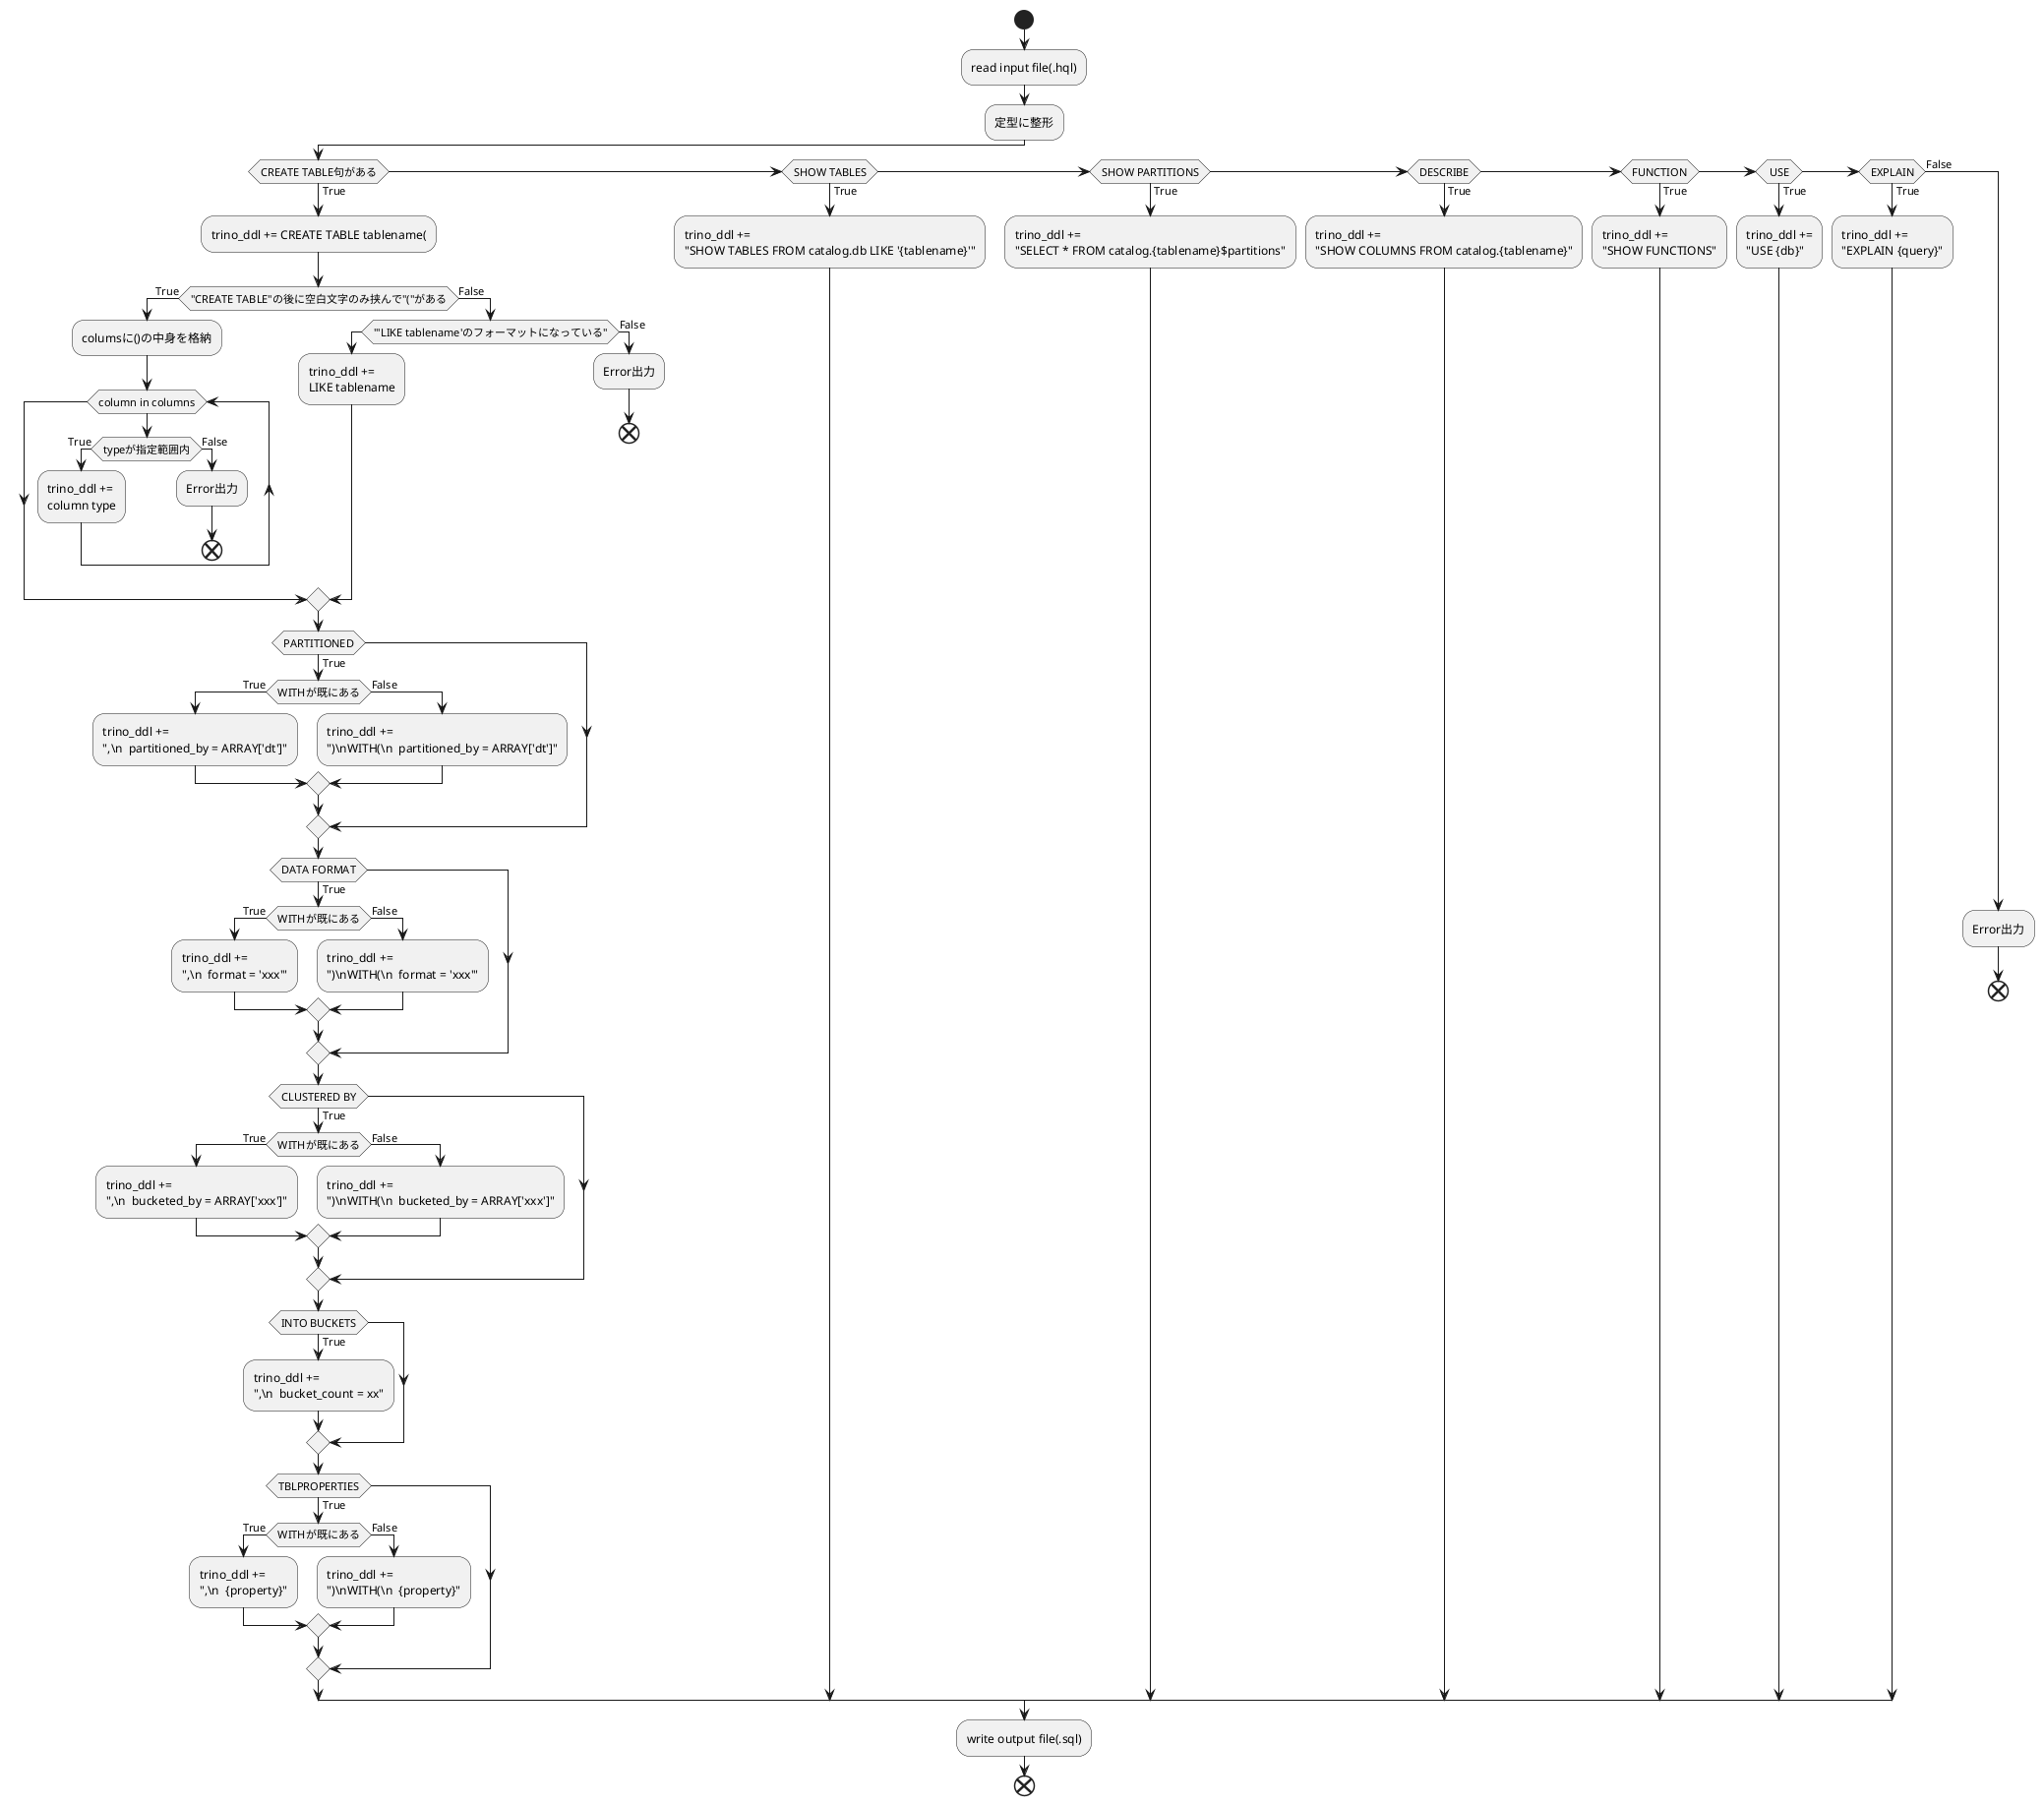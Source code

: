 @startuml name
start
    :read input file(.hql);
    :定型に整形;
    if (CREATE TABLE句がある) then (True)

        :trino_ddl += CREATE TABLE tablename(;
        if ("CREATE TABLE"の後に空白文字のみ挟んで"("がある) then (True)
            :columsに()の中身を格納;

            while (column in columns)

                if (typeが指定範囲内) then (True)
                    :trino_ddl += 
                    column type; 
                else (False)
                    :Error出力;
                    end
                endif  

            endwhile

        else (False)
            if ("'LIKE tablename'のフォーマットになっている")
                :trino_ddl += 
                LIKE tablename;
            else (False)
                :Error出力;
                end
            endif
        endif

        if (PARTITIONED) then (True)
            if (WITHが既にある) then (True)
                :trino_ddl += 
                ",\n  partitioned_by = ARRAY['dt']";
            else (False)
                :trino_ddl += 
                ")\nWITH(\n  partitioned_by = ARRAY['dt']";
            endif
        endif

        if (DATA FORMAT) then (True)
            if (WITHが既にある) then (True)
                :trino_ddl += 
                ",\n  format = 'xxx'";
            else (False)
                :trino_ddl += 
                ")\nWITH(\n  format = 'xxx'";
            endif

        endif

        if (CLUSTERED BY) then (True)
            if (WITHが既にある) then (True)
                :trino_ddl += 
                ",\n  bucketed_by = ARRAY['xxx']";
            else (False)
                :trino_ddl += 
                ")\nWITH(\n  bucketed_by = ARRAY['xxx']";
            endif

        endif

        if (INTO BUCKETS) then (True)
            :trino_ddl += 
            ",\n  bucket_count = xx";
        endif

        if (TBLPROPERTIES) then (True)
            if (WITHが既にある) then (True)
                :trino_ddl += 
                ",\n  {property}";
            else (False)
                :trino_ddl += 
                ")\nWITH(\n  {property}";
            endif

        endif

        



    elseif (SHOW TABLES) then (True)
        :trino_ddl +=
        "SHOW TABLES FROM catalog.db LIKE '{tablename}'";

    elseif (SHOW PARTITIONS) then (True)
        :trino_ddl +=
        "SELECT * FROM catalog.{tablename}$partitions";

    elseif (DESCRIBE) then (True)
        :trino_ddl +=
        "SHOW COLUMNS FROM catalog.{tablename}";

    elseif (FUNCTION) then (True)
        :trino_ddl +=
        "SHOW FUNCTIONS";

    elseif (USE) then (True)
        :trino_ddl +=
        "USE {db}";

    elseif (EXPLAIN) then (True)
        :trino_ddl +=
        "EXPLAIN {query}";

    else (False)
        :Error出力;
        end

    endif

    :write output file(.sql);


end
@enduml